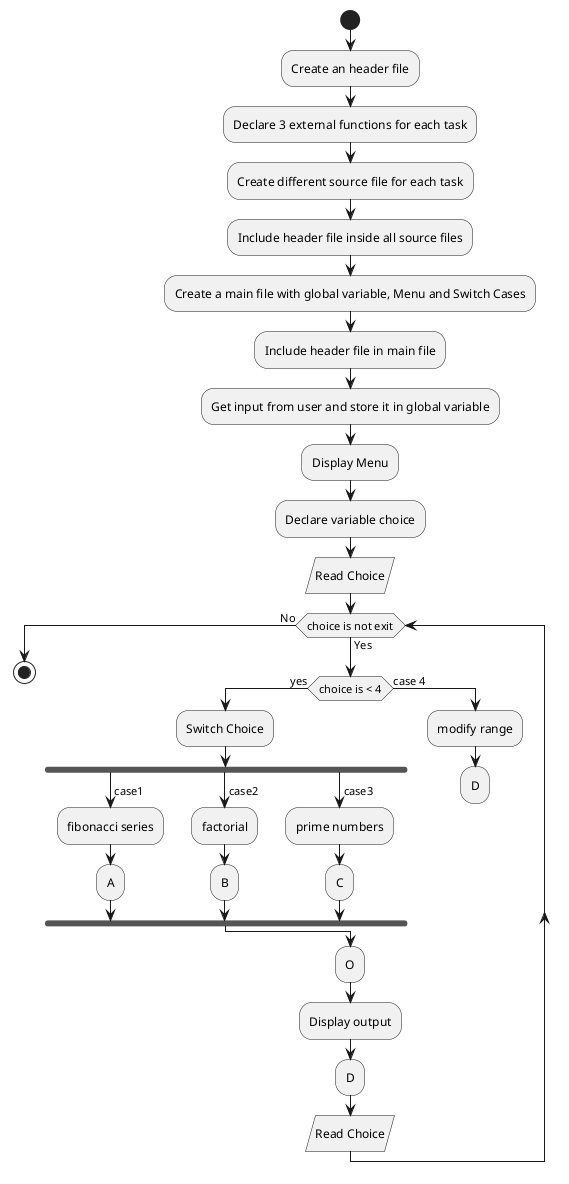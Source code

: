 @startuml

start

:Create an header file;
:Declare 3 external functions for each task;
:Create different source file for each task;
:Include header file inside all source files;
:Create a main file with global variable, Menu and Switch Cases;
:Include header file in main file;
:Get input from user and store it in global variable;
:Display Menu;
:Declare variable choice;
:Read Choice/

while (choice is not exit) is (Yes)

if (choice is < 4) then (yes)

:Switch Choice;

fork

-> case1;
:fibonacci series;
:A;

fork again

-> case2;
:factorial;
:B;

fork again

-> case3;
:prime numbers;
:C;
end fork

else (case 4)
:modify range;
:D;
kill;

endif

:O;
:Display output;
:D;
:Read Choice/

end while (No)

stop

@enduml
